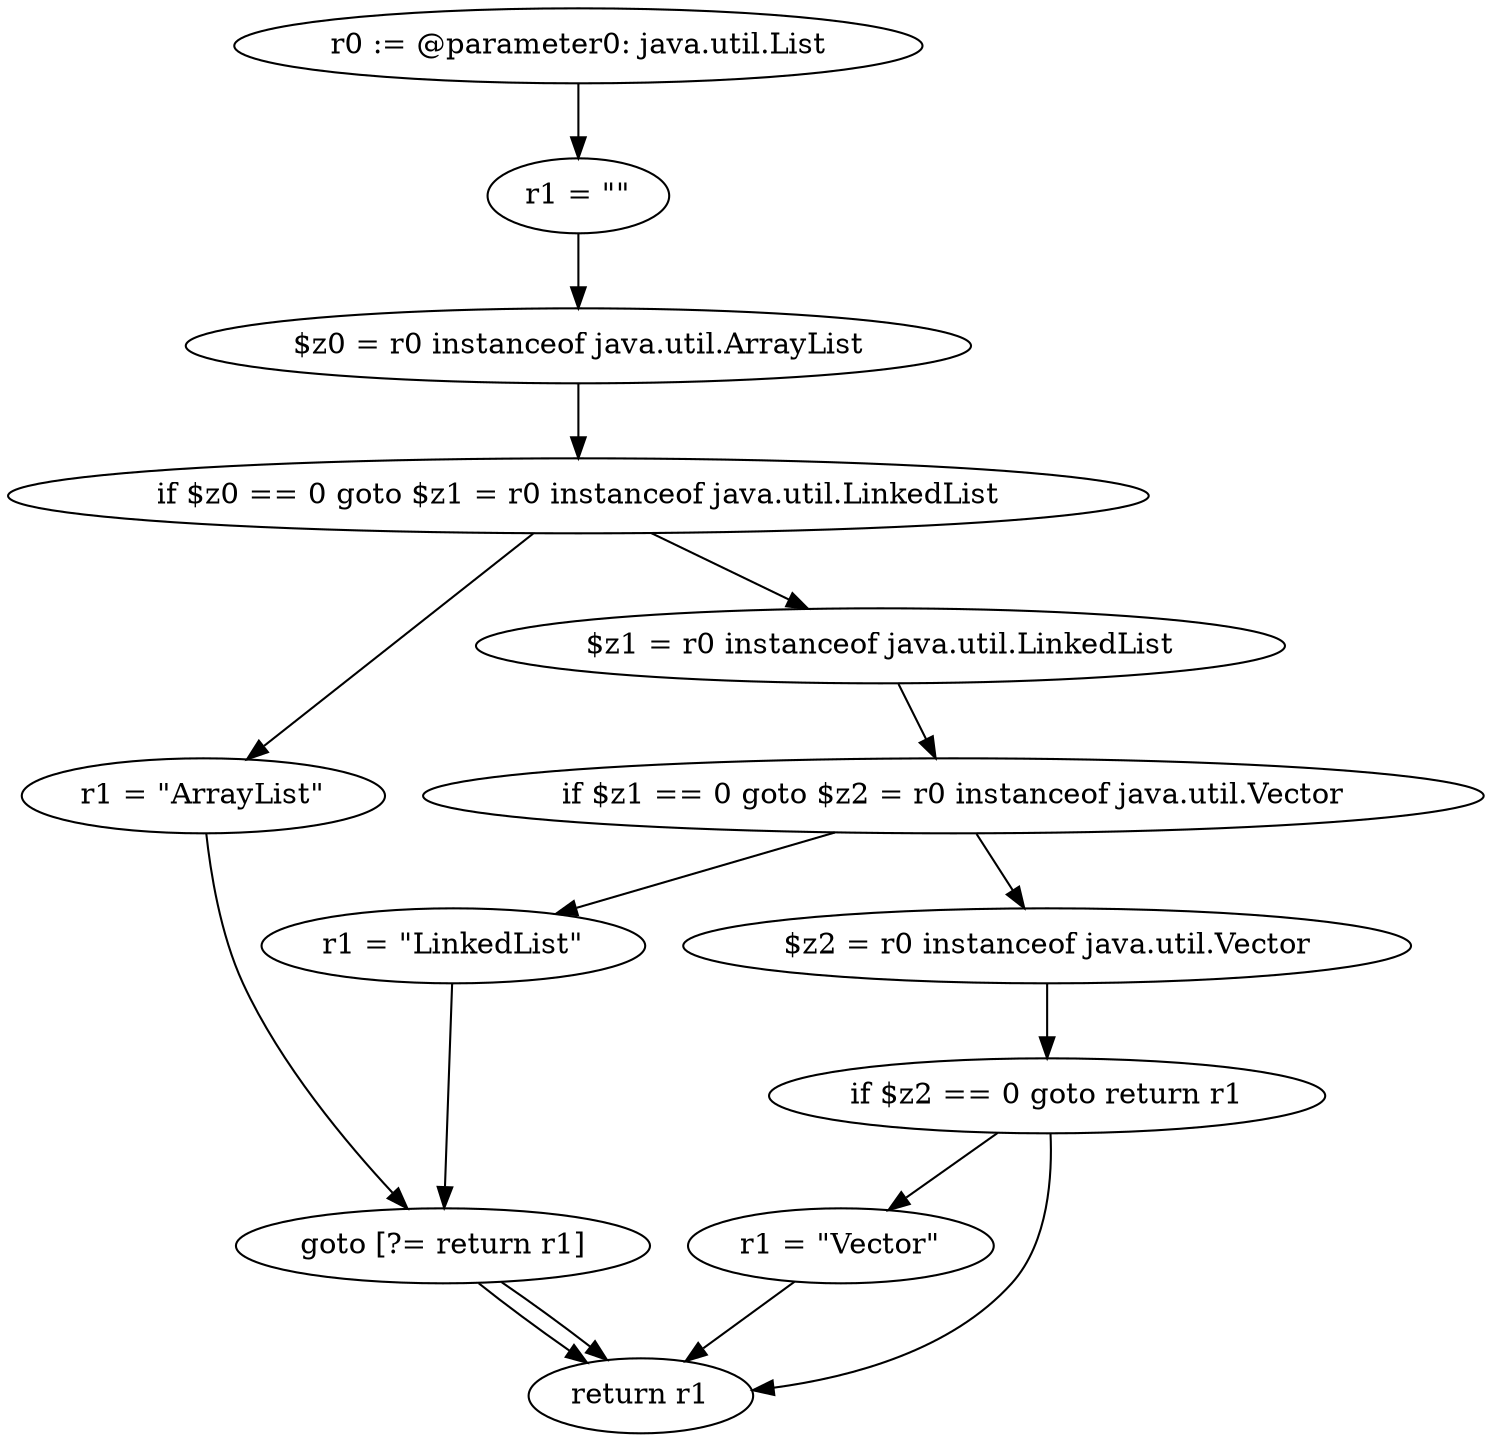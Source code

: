 digraph "unitGraph" {
    "r0 := @parameter0: java.util.List"
    "r1 = \"\""
    "$z0 = r0 instanceof java.util.ArrayList"
    "if $z0 == 0 goto $z1 = r0 instanceof java.util.LinkedList"
    "r1 = \"ArrayList\""
    "goto [?= return r1]"
    "$z1 = r0 instanceof java.util.LinkedList"
    "if $z1 == 0 goto $z2 = r0 instanceof java.util.Vector"
    "r1 = \"LinkedList\""
    "$z2 = r0 instanceof java.util.Vector"
    "if $z2 == 0 goto return r1"
    "r1 = \"Vector\""
    "return r1"
    "r0 := @parameter0: java.util.List"->"r1 = \"\"";
    "r1 = \"\""->"$z0 = r0 instanceof java.util.ArrayList";
    "$z0 = r0 instanceof java.util.ArrayList"->"if $z0 == 0 goto $z1 = r0 instanceof java.util.LinkedList";
    "if $z0 == 0 goto $z1 = r0 instanceof java.util.LinkedList"->"r1 = \"ArrayList\"";
    "if $z0 == 0 goto $z1 = r0 instanceof java.util.LinkedList"->"$z1 = r0 instanceof java.util.LinkedList";
    "r1 = \"ArrayList\""->"goto [?= return r1]";
    "goto [?= return r1]"->"return r1";
    "$z1 = r0 instanceof java.util.LinkedList"->"if $z1 == 0 goto $z2 = r0 instanceof java.util.Vector";
    "if $z1 == 0 goto $z2 = r0 instanceof java.util.Vector"->"r1 = \"LinkedList\"";
    "if $z1 == 0 goto $z2 = r0 instanceof java.util.Vector"->"$z2 = r0 instanceof java.util.Vector";
    "r1 = \"LinkedList\""->"goto [?= return r1]";
    "goto [?= return r1]"->"return r1";
    "$z2 = r0 instanceof java.util.Vector"->"if $z2 == 0 goto return r1";
    "if $z2 == 0 goto return r1"->"r1 = \"Vector\"";
    "if $z2 == 0 goto return r1"->"return r1";
    "r1 = \"Vector\""->"return r1";
}
